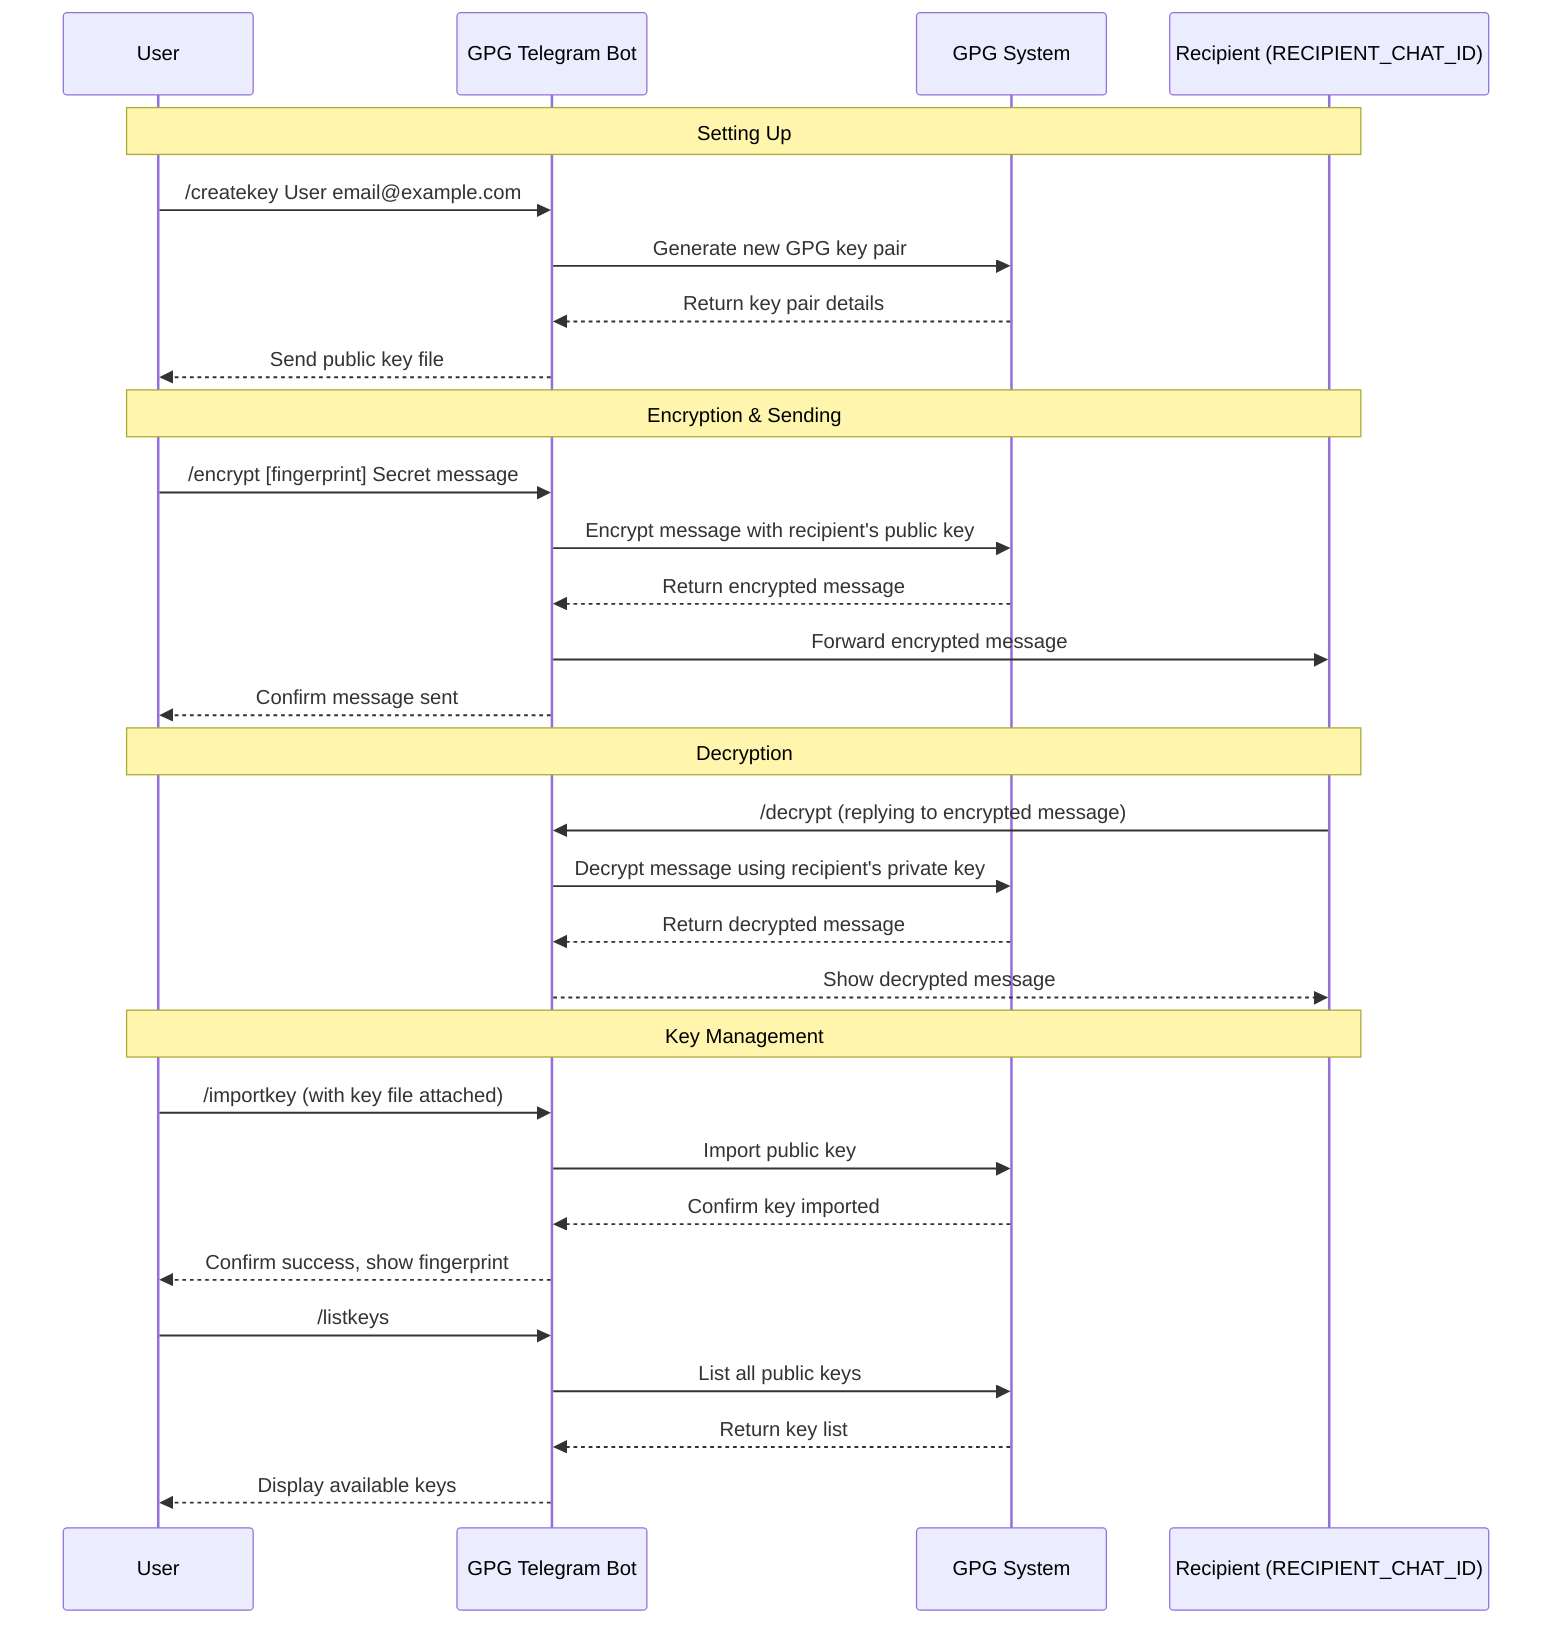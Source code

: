 sequenceDiagram
    participant User as User
    participant Bot as GPG Telegram Bot
    participant GPG as GPG System
    participant Recipient as Recipient (RECIPIENT_CHAT_ID)

    Note over User,Recipient: Setting Up
    User->>Bot: /createkey User email@example.com
    Bot->>GPG: Generate new GPG key pair
    GPG-->>Bot: Return key pair details
    Bot-->>User: Send public key file
    
    Note over User,Recipient: Encryption & Sending
    User->>Bot: /encrypt [fingerprint] Secret message
    Bot->>GPG: Encrypt message with recipient's public key
    GPG-->>Bot: Return encrypted message
    Bot->>Recipient: Forward encrypted message
    Bot-->>User: Confirm message sent
    
    Note over User,Recipient: Decryption
    Recipient->>Bot: /decrypt (replying to encrypted message)
    Bot->>GPG: Decrypt message using recipient's private key
    GPG-->>Bot: Return decrypted message
    Bot-->>Recipient: Show decrypted message
    
    Note over User,Recipient: Key Management
    User->>Bot: /importkey (with key file attached)
    Bot->>GPG: Import public key
    GPG-->>Bot: Confirm key imported
    Bot-->>User: Confirm success, show fingerprint
    
    User->>Bot: /listkeys
    Bot->>GPG: List all public keys
    GPG-->>Bot: Return key list
    Bot-->>User: Display available keys